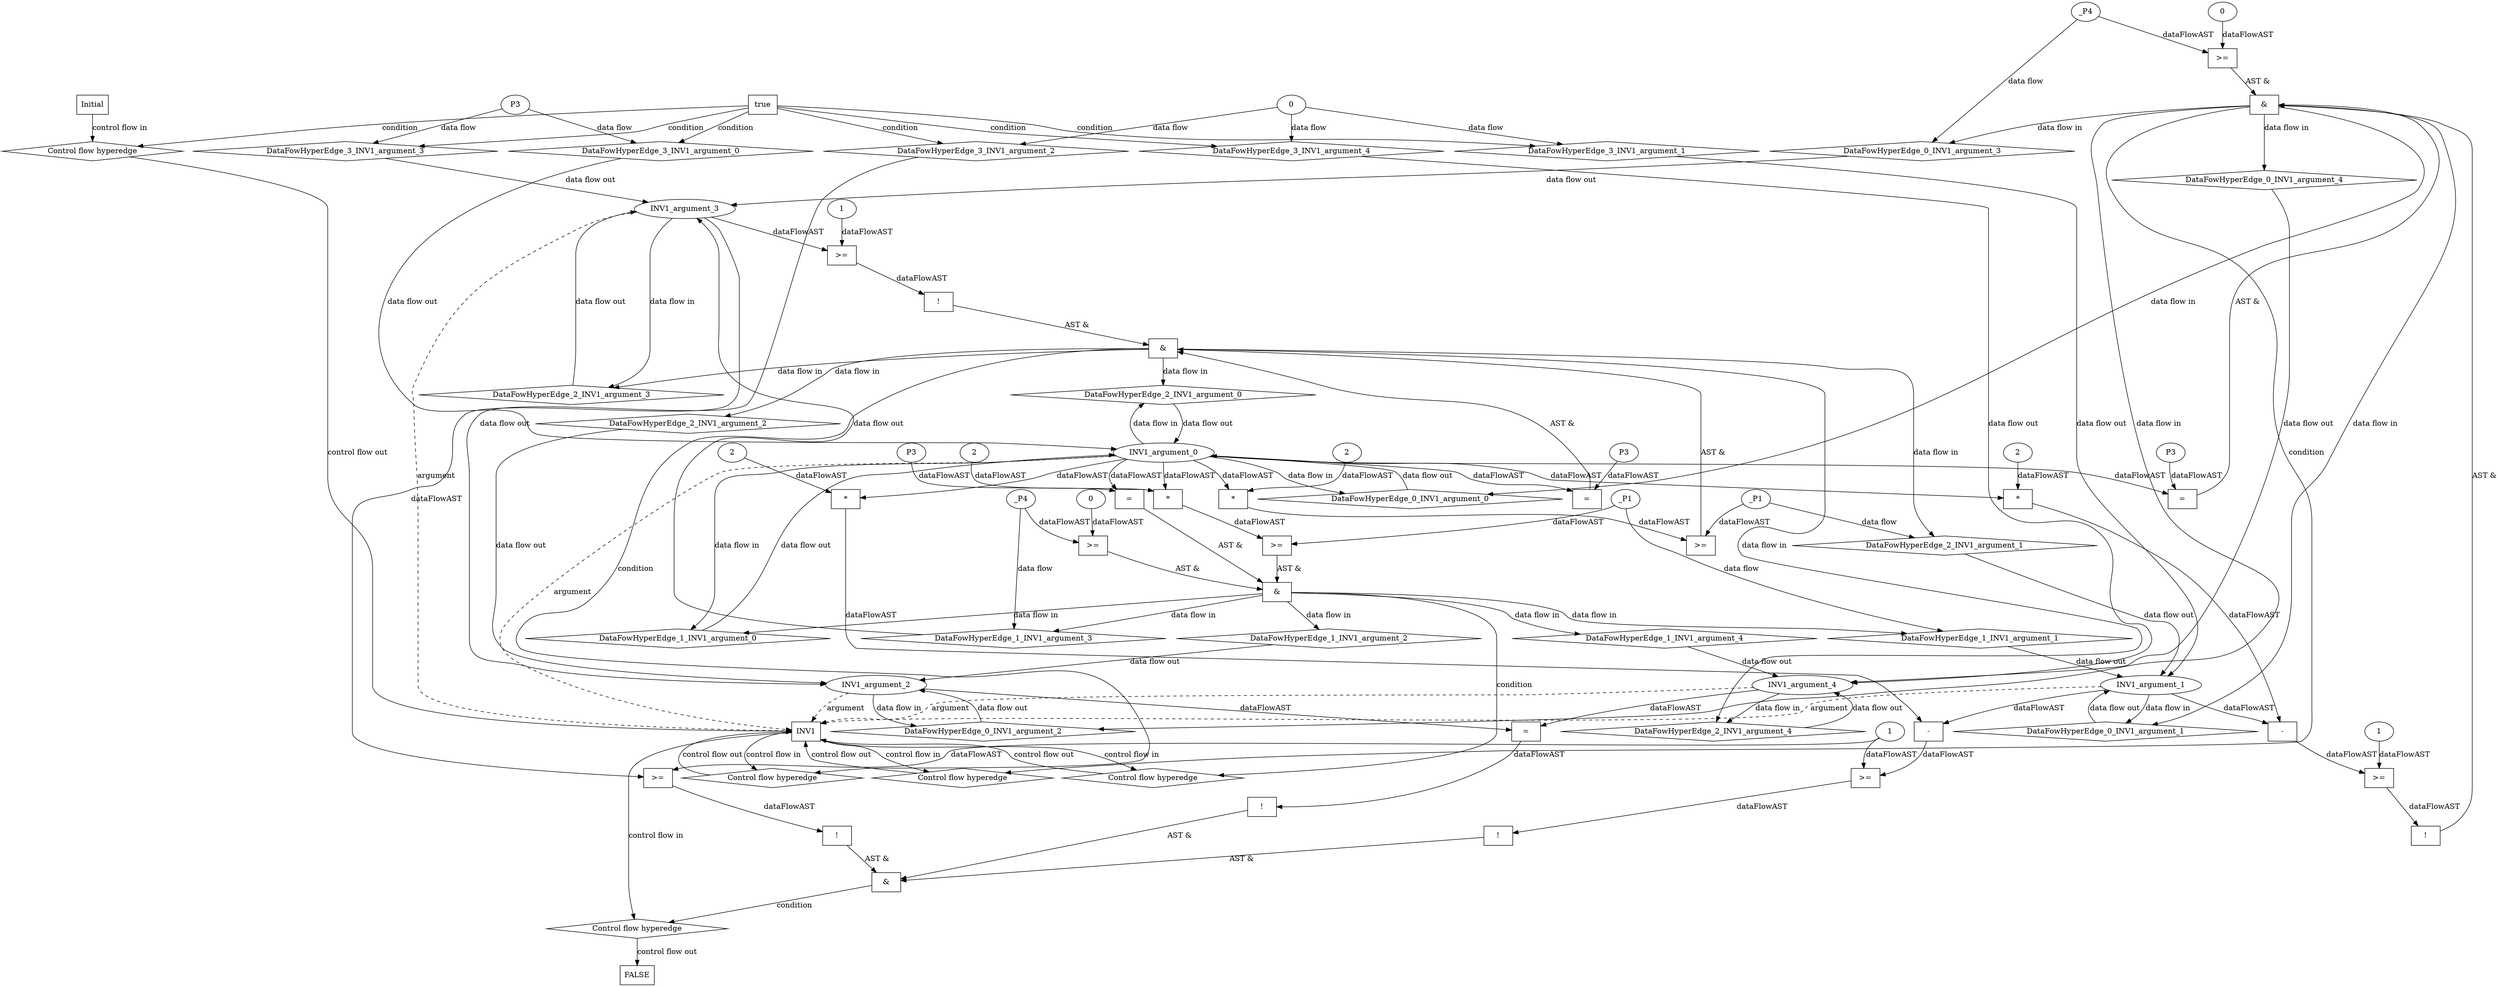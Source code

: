 digraph dag {
"INV1" [label="INV1" nodeName="INV1" class=cfn  shape="rect"];
FALSE [label="FALSE" nodeName=FALSE class=cfn  shape="rect"];
Initial [label="Initial" nodeName=Initial class=cfn  shape="rect"];
ControlFowHyperEdge_0 [label="Control flow hyperedge" nodeName=ControlFowHyperEdge_0 class=controlFlowHyperEdge shape="diamond"];
"INV1" -> ControlFowHyperEdge_0 [label="control flow in"]
ControlFowHyperEdge_0 -> "INV1" [label="control flow out"]
ControlFowHyperEdge_1 [label="Control flow hyperedge" nodeName=ControlFowHyperEdge_1 class=controlFlowHyperEdge shape="diamond"];
"INV1" -> ControlFowHyperEdge_1 [label="control flow in"]
ControlFowHyperEdge_1 -> "INV1" [label="control flow out"]
ControlFowHyperEdge_2 [label="Control flow hyperedge" nodeName=ControlFowHyperEdge_2 class=controlFlowHyperEdge shape="diamond"];
"INV1" -> ControlFowHyperEdge_2 [label="control flow in"]
ControlFowHyperEdge_2 -> "INV1" [label="control flow out"]
ControlFowHyperEdge_3 [label="Control flow hyperedge" nodeName=ControlFowHyperEdge_3 class=controlFlowHyperEdge shape="diamond"];
"Initial" -> ControlFowHyperEdge_3 [label="control flow in"]
ControlFowHyperEdge_3 -> "INV1" [label="control flow out"]
ControlFowHyperEdge_4 [label="Control flow hyperedge" nodeName=ControlFowHyperEdge_4 class=controlFlowHyperEdge shape="diamond"];
"INV1" -> ControlFowHyperEdge_4 [label="control flow in"]
ControlFowHyperEdge_4 -> "FALSE" [label="control flow out"]
"INV1_argument_0" [label="INV1_argument_0" nodeName=argument0 class=argument  head="INV1" shape="oval"];
"INV1_argument_0" -> "INV1"[label="argument" style="dashed"]
"INV1_argument_1" [label="INV1_argument_1" nodeName=argument1 class=argument  head="INV1" shape="oval"];
"INV1_argument_1" -> "INV1"[label="argument" style="dashed"]
"INV1_argument_2" [label="INV1_argument_2" nodeName=argument2 class=argument  head="INV1" shape="oval"];
"INV1_argument_2" -> "INV1"[label="argument" style="dashed"]
"INV1_argument_3" [label="INV1_argument_3" nodeName=argument3 class=argument  head="INV1" shape="oval"];
"INV1_argument_3" -> "INV1"[label="argument" style="dashed"]
"INV1_argument_4" [label="INV1_argument_4" nodeName=argument4 class=argument  head="INV1" shape="oval"];
"INV1_argument_4" -> "INV1"[label="argument" style="dashed"]

"xxxINV1___INV1_0xxx_and" [label="&" nodeName="xxxINV1___INV1_0xxx_and" class=Operator shape="rect"];
"xxxINV1___INV1_0xxxguard_0_node_0" [label="!" nodeName="xxxINV1___INV1_0xxxguard_0_node_0" class=Operator shape="rect"];
"xxxINV1___INV1_0xxxguard_0_node_1" [label=">=" nodeName="xxxINV1___INV1_0xxxguard_0_node_1" class=Operator  shape="rect"];
"xxxINV1___INV1_0xxxguard_0_node_2" [label="-" nodeName="xxxINV1___INV1_0xxxguard_0_node_2" class= Operator shape="rect"];
"xxxINV1___INV1_0xxxguard_0_node_3" [label="*" nodeName="xxxINV1___INV1_0xxxguard_0_node_3" class=Operator  shape="rect"];
"xxxINV1___INV1_0xxxguard_0_node_4" [label="2" nodeName="xxxINV1___INV1_0xxxguard_0_node_4" class=Coeff ];
"xxxINV1___INV1_0xxxguard_0_node_7" [label="1" nodeName="xxxINV1___INV1_0xxxguard_0_node_7" class=Literal ];
"xxxINV1___INV1_0xxxguard_0_node_1" -> "xxxINV1___INV1_0xxxguard_0_node_0"[label="dataFlowAST"]
"xxxINV1___INV1_0xxxguard_0_node_2" -> "xxxINV1___INV1_0xxxguard_0_node_1"[label="dataFlowAST"]
"xxxINV1___INV1_0xxxguard_0_node_7" -> "xxxINV1___INV1_0xxxguard_0_node_1"[label="dataFlowAST"]
"xxxINV1___INV1_0xxxguard_0_node_3" -> "xxxINV1___INV1_0xxxguard_0_node_2"[label="dataFlowAST"]
"INV1_argument_1" -> "xxxINV1___INV1_0xxxguard_0_node_2"[label="dataFlowAST"]
"xxxINV1___INV1_0xxxguard_0_node_4" -> "xxxINV1___INV1_0xxxguard_0_node_3"[label="dataFlowAST"]
"INV1_argument_0" -> "xxxINV1___INV1_0xxxguard_0_node_3"[label="dataFlowAST"]

"xxxINV1___INV1_0xxxguard_0_node_0" -> "xxxINV1___INV1_0xxx_and" [label="AST &"];
"xxxINV1___INV1_0xxxguard1_node_0" [label=">=" nodeName="xxxINV1___INV1_0xxxguard1_node_0" class=Operator  shape="rect"];
"xxxINV1___INV1_0xxxguard1_node_2" [label="0" nodeName="xxxINV1___INV1_0xxxguard1_node_2" class=Literal ];
"xxxINV1___INV1_0xxxdataFlow_0_node_0" -> "xxxINV1___INV1_0xxxguard1_node_0"[label="dataFlowAST"]
"xxxINV1___INV1_0xxxguard1_node_2" -> "xxxINV1___INV1_0xxxguard1_node_0"[label="dataFlowAST"]

"xxxINV1___INV1_0xxxguard1_node_0" -> "xxxINV1___INV1_0xxx_and" [label="AST &"];
"xxxINV1___INV1_0xxxguard2_node_0" [label="=" nodeName="xxxINV1___INV1_0xxxguard2_node_0" class=Operator  shape="rect"];
"xxxINV1___INV1_0xxxguard2_node_1" [label="P3" nodeName="xxxINV1___INV1_0xxxguard2_node_1" class=Constant ];
"xxxINV1___INV1_0xxxguard2_node_1" -> "xxxINV1___INV1_0xxxguard2_node_0"[label="dataFlowAST"]
"INV1_argument_0" -> "xxxINV1___INV1_0xxxguard2_node_0"[label="dataFlowAST"]

"xxxINV1___INV1_0xxxguard2_node_0" -> "xxxINV1___INV1_0xxx_and" [label="AST &"];
"xxxINV1___INV1_0xxx_and" -> "ControlFowHyperEdge_0" [label="condition"];
"xxxINV1___INV1_0xxxdataFlow_0_node_0" [label="_P4" nodeName="xxxINV1___INV1_0xxxdataFlow_0_node_0" class=Constant ];

"xxxINV1___INV1_0xxxdataFlow_0_node_0" -> "DataFowHyperEdge_0_INV1_argument_3" [label="data flow"];
"xxxINV1___INV1_1xxx_and" [label="&" nodeName="xxxINV1___INV1_1xxx_and" class=Operator shape="rect"];
"xxxINV1___INV1_1xxxguard_0_node_0" [label=">=" nodeName="xxxINV1___INV1_1xxxguard_0_node_0" class=Operator  shape="rect"];
"xxxINV1___INV1_1xxxguard_0_node_2" [label="0" nodeName="xxxINV1___INV1_1xxxguard_0_node_2" class=Literal ];
"xxxINV1___INV1_1xxxdataFlow1_node_0" -> "xxxINV1___INV1_1xxxguard_0_node_0"[label="dataFlowAST"]
"xxxINV1___INV1_1xxxguard_0_node_2" -> "xxxINV1___INV1_1xxxguard_0_node_0"[label="dataFlowAST"]

"xxxINV1___INV1_1xxxguard_0_node_0" -> "xxxINV1___INV1_1xxx_and" [label="AST &"];
"xxxINV1___INV1_1xxxguard1_node_0" [label=">=" nodeName="xxxINV1___INV1_1xxxguard1_node_0" class=Operator  shape="rect"];
"xxxINV1___INV1_1xxxguard1_node_1" [label="*" nodeName="xxxINV1___INV1_1xxxguard1_node_1" class=Operator  shape="rect"];
"xxxINV1___INV1_1xxxguard1_node_2" [label="2" nodeName="xxxINV1___INV1_1xxxguard1_node_2" class=Coeff ];
"xxxINV1___INV1_1xxxguard1_node_1" -> "xxxINV1___INV1_1xxxguard1_node_0"[label="dataFlowAST"]
"xxxINV1___INV1_1xxxdataFlow_0_node_0" -> "xxxINV1___INV1_1xxxguard1_node_0"[label="dataFlowAST"]
"xxxINV1___INV1_1xxxguard1_node_2" -> "xxxINV1___INV1_1xxxguard1_node_1"[label="dataFlowAST"]
"INV1_argument_0" -> "xxxINV1___INV1_1xxxguard1_node_1"[label="dataFlowAST"]

"xxxINV1___INV1_1xxxguard1_node_0" -> "xxxINV1___INV1_1xxx_and" [label="AST &"];
"xxxINV1___INV1_1xxxguard2_node_0" [label="=" nodeName="xxxINV1___INV1_1xxxguard2_node_0" class=Operator  shape="rect"];
"xxxINV1___INV1_1xxxguard2_node_1" [label="P3" nodeName="xxxINV1___INV1_1xxxguard2_node_1" class=Constant ];
"xxxINV1___INV1_1xxxguard2_node_1" -> "xxxINV1___INV1_1xxxguard2_node_0"[label="dataFlowAST"]
"INV1_argument_0" -> "xxxINV1___INV1_1xxxguard2_node_0"[label="dataFlowAST"]

"xxxINV1___INV1_1xxxguard2_node_0" -> "xxxINV1___INV1_1xxx_and" [label="AST &"];
"xxxINV1___INV1_1xxx_and" -> "ControlFowHyperEdge_1" [label="condition"];
"xxxINV1___INV1_1xxxdataFlow_0_node_0" [label="_P1" nodeName="xxxINV1___INV1_1xxxdataFlow_0_node_0" class=Constant ];

"xxxINV1___INV1_1xxxdataFlow_0_node_0" -> "DataFowHyperEdge_1_INV1_argument_1" [label="data flow"];
"xxxINV1___INV1_1xxxdataFlow1_node_0" [label="_P4" nodeName="xxxINV1___INV1_1xxxdataFlow1_node_0" class=Constant ];

"xxxINV1___INV1_1xxxdataFlow1_node_0" -> "DataFowHyperEdge_1_INV1_argument_3" [label="data flow"];
"xxxINV1___INV1_2xxx_and" [label="&" nodeName="xxxINV1___INV1_2xxx_and" class=Operator shape="rect"];
"xxxINV1___INV1_2xxxguard_0_node_0" [label="!" nodeName="xxxINV1___INV1_2xxxguard_0_node_0" class=Operator shape="rect"];
"xxxINV1___INV1_2xxxguard_0_node_1" [label=">=" nodeName="xxxINV1___INV1_2xxxguard_0_node_1" class=Operator  shape="rect"];
"xxxINV1___INV1_2xxxguard_0_node_3" [label="1" nodeName="xxxINV1___INV1_2xxxguard_0_node_3" class=Literal ];
"xxxINV1___INV1_2xxxguard_0_node_1" -> "xxxINV1___INV1_2xxxguard_0_node_0"[label="dataFlowAST"]
"INV1_argument_3" -> "xxxINV1___INV1_2xxxguard_0_node_1"[label="dataFlowAST"]
"xxxINV1___INV1_2xxxguard_0_node_3" -> "xxxINV1___INV1_2xxxguard_0_node_1"[label="dataFlowAST"]

"xxxINV1___INV1_2xxxguard_0_node_0" -> "xxxINV1___INV1_2xxx_and" [label="AST &"];
"xxxINV1___INV1_2xxxguard1_node_0" [label=">=" nodeName="xxxINV1___INV1_2xxxguard1_node_0" class=Operator  shape="rect"];
"xxxINV1___INV1_2xxxguard1_node_1" [label="*" nodeName="xxxINV1___INV1_2xxxguard1_node_1" class=Operator  shape="rect"];
"xxxINV1___INV1_2xxxguard1_node_2" [label="2" nodeName="xxxINV1___INV1_2xxxguard1_node_2" class=Coeff ];
"xxxINV1___INV1_2xxxguard1_node_1" -> "xxxINV1___INV1_2xxxguard1_node_0"[label="dataFlowAST"]
"xxxINV1___INV1_2xxxdataFlow_0_node_0" -> "xxxINV1___INV1_2xxxguard1_node_0"[label="dataFlowAST"]
"xxxINV1___INV1_2xxxguard1_node_2" -> "xxxINV1___INV1_2xxxguard1_node_1"[label="dataFlowAST"]
"INV1_argument_0" -> "xxxINV1___INV1_2xxxguard1_node_1"[label="dataFlowAST"]

"xxxINV1___INV1_2xxxguard1_node_0" -> "xxxINV1___INV1_2xxx_and" [label="AST &"];
"xxxINV1___INV1_2xxxguard2_node_0" [label="=" nodeName="xxxINV1___INV1_2xxxguard2_node_0" class=Operator  shape="rect"];
"xxxINV1___INV1_2xxxguard2_node_1" [label="P3" nodeName="xxxINV1___INV1_2xxxguard2_node_1" class=Constant ];
"xxxINV1___INV1_2xxxguard2_node_1" -> "xxxINV1___INV1_2xxxguard2_node_0"[label="dataFlowAST"]
"INV1_argument_0" -> "xxxINV1___INV1_2xxxguard2_node_0"[label="dataFlowAST"]

"xxxINV1___INV1_2xxxguard2_node_0" -> "xxxINV1___INV1_2xxx_and" [label="AST &"];
"xxxINV1___INV1_2xxx_and" -> "ControlFowHyperEdge_2" [label="condition"];
"xxxINV1___INV1_2xxxdataFlow_0_node_0" [label="_P1" nodeName="xxxINV1___INV1_2xxxdataFlow_0_node_0" class=Constant ];

"xxxINV1___INV1_2xxxdataFlow_0_node_0" -> "DataFowHyperEdge_2_INV1_argument_1" [label="data flow"];
"true_3" [label="true" nodeName="true_3" class=true shape="rect"];
"true_3" -> "ControlFowHyperEdge_3" [label="condition"];
"xxxINV1___Initial_3xxxdataFlow_0_node_0" [label="0" nodeName="xxxINV1___Initial_3xxxdataFlow_0_node_0" class=Literal ];

"xxxINV1___Initial_3xxxdataFlow_0_node_0" -> "DataFowHyperEdge_3_INV1_argument_4" [label="data flow"];

"xxxINV1___Initial_3xxxdataFlow_0_node_0" -> "DataFowHyperEdge_3_INV1_argument_1" [label="data flow"];

"xxxINV1___Initial_3xxxdataFlow_0_node_0" -> "DataFowHyperEdge_3_INV1_argument_2" [label="data flow"];
"xxxINV1___Initial_3xxxdataFlow3_node_0" [label="P3" nodeName="xxxINV1___Initial_3xxxdataFlow3_node_0" class=Constant ];

"xxxINV1___Initial_3xxxdataFlow3_node_0" -> "DataFowHyperEdge_3_INV1_argument_3" [label="data flow"];

"xxxINV1___Initial_3xxxdataFlow3_node_0" -> "DataFowHyperEdge_3_INV1_argument_0" [label="data flow"];
"xxxFALSE___INV1_4xxx_and" [label="&" nodeName="xxxFALSE___INV1_4xxx_and" class=Operator shape="rect"];
"xxxFALSE___INV1_4xxxguard_0_node_0" [label="!" nodeName="xxxFALSE___INV1_4xxxguard_0_node_0" class=Operator shape="rect"];
"xxxFALSE___INV1_4xxxguard_0_node_1" [label="=" nodeName="xxxFALSE___INV1_4xxxguard_0_node_1" class=Operator  shape="rect"];
"xxxFALSE___INV1_4xxxguard_0_node_1" -> "xxxFALSE___INV1_4xxxguard_0_node_0"[label="dataFlowAST"]
"INV1_argument_2" -> "xxxFALSE___INV1_4xxxguard_0_node_1"[label="dataFlowAST"]
"INV1_argument_4" -> "xxxFALSE___INV1_4xxxguard_0_node_1"[label="dataFlowAST"]

"xxxFALSE___INV1_4xxxguard_0_node_0" -> "xxxFALSE___INV1_4xxx_and" [label="AST &"];
"xxxFALSE___INV1_4xxxguard1_node_0" [label="!" nodeName="xxxFALSE___INV1_4xxxguard1_node_0" class=Operator shape="rect"];
"xxxFALSE___INV1_4xxxguard1_node_1" [label=">=" nodeName="xxxFALSE___INV1_4xxxguard1_node_1" class=Operator  shape="rect"];
"xxxFALSE___INV1_4xxxguard1_node_2" [label="-" nodeName="xxxFALSE___INV1_4xxxguard1_node_2" class= Operator shape="rect"];
"xxxFALSE___INV1_4xxxguard1_node_3" [label="*" nodeName="xxxFALSE___INV1_4xxxguard1_node_3" class=Operator  shape="rect"];
"xxxFALSE___INV1_4xxxguard1_node_4" [label="2" nodeName="xxxFALSE___INV1_4xxxguard1_node_4" class=Coeff ];
"xxxFALSE___INV1_4xxxguard1_node_7" [label="1" nodeName="xxxFALSE___INV1_4xxxguard1_node_7" class=Literal ];
"xxxFALSE___INV1_4xxxguard1_node_1" -> "xxxFALSE___INV1_4xxxguard1_node_0"[label="dataFlowAST"]
"xxxFALSE___INV1_4xxxguard1_node_2" -> "xxxFALSE___INV1_4xxxguard1_node_1"[label="dataFlowAST"]
"xxxFALSE___INV1_4xxxguard1_node_7" -> "xxxFALSE___INV1_4xxxguard1_node_1"[label="dataFlowAST"]
"xxxFALSE___INV1_4xxxguard1_node_3" -> "xxxFALSE___INV1_4xxxguard1_node_2"[label="dataFlowAST"]
"INV1_argument_1" -> "xxxFALSE___INV1_4xxxguard1_node_2"[label="dataFlowAST"]
"xxxFALSE___INV1_4xxxguard1_node_4" -> "xxxFALSE___INV1_4xxxguard1_node_3"[label="dataFlowAST"]
"INV1_argument_0" -> "xxxFALSE___INV1_4xxxguard1_node_3"[label="dataFlowAST"]

"xxxFALSE___INV1_4xxxguard1_node_0" -> "xxxFALSE___INV1_4xxx_and" [label="AST &"];
"xxxFALSE___INV1_4xxxguard2_node_0" [label="!" nodeName="xxxFALSE___INV1_4xxxguard2_node_0" class=Operator shape="rect"];
"xxxFALSE___INV1_4xxxguard2_node_1" [label=">=" nodeName="xxxFALSE___INV1_4xxxguard2_node_1" class=Operator  shape="rect"];
"xxxFALSE___INV1_4xxxguard2_node_1" -> "xxxFALSE___INV1_4xxxguard2_node_0"[label="dataFlowAST"]
"INV1_argument_3" -> "xxxFALSE___INV1_4xxxguard2_node_1"[label="dataFlowAST"]
"xxxFALSE___INV1_4xxxguard1_node_7" -> "xxxFALSE___INV1_4xxxguard2_node_1"[label="dataFlowAST"]

"xxxFALSE___INV1_4xxxguard2_node_0" -> "xxxFALSE___INV1_4xxx_and" [label="AST &"];
"xxxFALSE___INV1_4xxx_and" -> "ControlFowHyperEdge_4" [label="condition"];
"DataFowHyperEdge_0_INV1_argument_0" [label="DataFowHyperEdge_0_INV1_argument_0" nodeName="DataFowHyperEdge_0_INV1_argument_0" class=DataFlowHyperedge shape="diamond"];
"DataFowHyperEdge_0_INV1_argument_0" -> "INV1_argument_0"[label="data flow out"]
"xxxINV1___INV1_0xxx_and" -> "DataFowHyperEdge_0_INV1_argument_0"[label="data flow in"]
"DataFowHyperEdge_0_INV1_argument_1" [label="DataFowHyperEdge_0_INV1_argument_1" nodeName="DataFowHyperEdge_0_INV1_argument_1" class=DataFlowHyperedge shape="diamond"];
"DataFowHyperEdge_0_INV1_argument_1" -> "INV1_argument_1"[label="data flow out"]
"xxxINV1___INV1_0xxx_and" -> "DataFowHyperEdge_0_INV1_argument_1"[label="data flow in"]
"DataFowHyperEdge_0_INV1_argument_2" [label="DataFowHyperEdge_0_INV1_argument_2" nodeName="DataFowHyperEdge_0_INV1_argument_2" class=DataFlowHyperedge shape="diamond"];
"DataFowHyperEdge_0_INV1_argument_2" -> "INV1_argument_2"[label="data flow out"]
"xxxINV1___INV1_0xxx_and" -> "DataFowHyperEdge_0_INV1_argument_2"[label="data flow in"]
"DataFowHyperEdge_0_INV1_argument_3" [label="DataFowHyperEdge_0_INV1_argument_3" nodeName="DataFowHyperEdge_0_INV1_argument_3" class=DataFlowHyperedge shape="diamond"];
"DataFowHyperEdge_0_INV1_argument_3" -> "INV1_argument_3"[label="data flow out"]
"xxxINV1___INV1_0xxx_and" -> "DataFowHyperEdge_0_INV1_argument_3"[label="data flow in"]
"DataFowHyperEdge_0_INV1_argument_4" [label="DataFowHyperEdge_0_INV1_argument_4" nodeName="DataFowHyperEdge_0_INV1_argument_4" class=DataFlowHyperedge shape="diamond"];
"DataFowHyperEdge_0_INV1_argument_4" -> "INV1_argument_4"[label="data flow out"]
"xxxINV1___INV1_0xxx_and" -> "DataFowHyperEdge_0_INV1_argument_4"[label="data flow in"]
"DataFowHyperEdge_1_INV1_argument_0" [label="DataFowHyperEdge_1_INV1_argument_0" nodeName="DataFowHyperEdge_1_INV1_argument_0" class=DataFlowHyperedge shape="diamond"];
"DataFowHyperEdge_1_INV1_argument_0" -> "INV1_argument_0"[label="data flow out"]
"xxxINV1___INV1_1xxx_and" -> "DataFowHyperEdge_1_INV1_argument_0"[label="data flow in"]
"DataFowHyperEdge_1_INV1_argument_1" [label="DataFowHyperEdge_1_INV1_argument_1" nodeName="DataFowHyperEdge_1_INV1_argument_1" class=DataFlowHyperedge shape="diamond"];
"DataFowHyperEdge_1_INV1_argument_1" -> "INV1_argument_1"[label="data flow out"]
"xxxINV1___INV1_1xxx_and" -> "DataFowHyperEdge_1_INV1_argument_1"[label="data flow in"]
"DataFowHyperEdge_1_INV1_argument_2" [label="DataFowHyperEdge_1_INV1_argument_2" nodeName="DataFowHyperEdge_1_INV1_argument_2" class=DataFlowHyperedge shape="diamond"];
"DataFowHyperEdge_1_INV1_argument_2" -> "INV1_argument_2"[label="data flow out"]
"xxxINV1___INV1_1xxx_and" -> "DataFowHyperEdge_1_INV1_argument_2"[label="data flow in"]
"DataFowHyperEdge_1_INV1_argument_3" [label="DataFowHyperEdge_1_INV1_argument_3" nodeName="DataFowHyperEdge_1_INV1_argument_3" class=DataFlowHyperedge shape="diamond"];
"DataFowHyperEdge_1_INV1_argument_3" -> "INV1_argument_3"[label="data flow out"]
"xxxINV1___INV1_1xxx_and" -> "DataFowHyperEdge_1_INV1_argument_3"[label="data flow in"]
"DataFowHyperEdge_1_INV1_argument_4" [label="DataFowHyperEdge_1_INV1_argument_4" nodeName="DataFowHyperEdge_1_INV1_argument_4" class=DataFlowHyperedge shape="diamond"];
"DataFowHyperEdge_1_INV1_argument_4" -> "INV1_argument_4"[label="data flow out"]
"xxxINV1___INV1_1xxx_and" -> "DataFowHyperEdge_1_INV1_argument_4"[label="data flow in"]
"DataFowHyperEdge_2_INV1_argument_0" [label="DataFowHyperEdge_2_INV1_argument_0" nodeName="DataFowHyperEdge_2_INV1_argument_0" class=DataFlowHyperedge shape="diamond"];
"DataFowHyperEdge_2_INV1_argument_0" -> "INV1_argument_0"[label="data flow out"]
"xxxINV1___INV1_2xxx_and" -> "DataFowHyperEdge_2_INV1_argument_0"[label="data flow in"]
"DataFowHyperEdge_2_INV1_argument_1" [label="DataFowHyperEdge_2_INV1_argument_1" nodeName="DataFowHyperEdge_2_INV1_argument_1" class=DataFlowHyperedge shape="diamond"];
"DataFowHyperEdge_2_INV1_argument_1" -> "INV1_argument_1"[label="data flow out"]
"xxxINV1___INV1_2xxx_and" -> "DataFowHyperEdge_2_INV1_argument_1"[label="data flow in"]
"DataFowHyperEdge_2_INV1_argument_2" [label="DataFowHyperEdge_2_INV1_argument_2" nodeName="DataFowHyperEdge_2_INV1_argument_2" class=DataFlowHyperedge shape="diamond"];
"DataFowHyperEdge_2_INV1_argument_2" -> "INV1_argument_2"[label="data flow out"]
"xxxINV1___INV1_2xxx_and" -> "DataFowHyperEdge_2_INV1_argument_2"[label="data flow in"]
"DataFowHyperEdge_2_INV1_argument_3" [label="DataFowHyperEdge_2_INV1_argument_3" nodeName="DataFowHyperEdge_2_INV1_argument_3" class=DataFlowHyperedge shape="diamond"];
"DataFowHyperEdge_2_INV1_argument_3" -> "INV1_argument_3"[label="data flow out"]
"xxxINV1___INV1_2xxx_and" -> "DataFowHyperEdge_2_INV1_argument_3"[label="data flow in"]
"DataFowHyperEdge_2_INV1_argument_4" [label="DataFowHyperEdge_2_INV1_argument_4" nodeName="DataFowHyperEdge_2_INV1_argument_4" class=DataFlowHyperedge shape="diamond"];
"DataFowHyperEdge_2_INV1_argument_4" -> "INV1_argument_4"[label="data flow out"]
"xxxINV1___INV1_2xxx_and" -> "DataFowHyperEdge_2_INV1_argument_4"[label="data flow in"]
"DataFowHyperEdge_3_INV1_argument_0" [label="DataFowHyperEdge_3_INV1_argument_0" nodeName="DataFowHyperEdge_3_INV1_argument_0" class=DataFlowHyperedge shape="diamond"];
"DataFowHyperEdge_3_INV1_argument_0" -> "INV1_argument_0"[label="data flow out"]
"true_3" -> "DataFowHyperEdge_3_INV1_argument_0" [label="condition"];
"DataFowHyperEdge_3_INV1_argument_1" [label="DataFowHyperEdge_3_INV1_argument_1" nodeName="DataFowHyperEdge_3_INV1_argument_1" class=DataFlowHyperedge shape="diamond"];
"DataFowHyperEdge_3_INV1_argument_1" -> "INV1_argument_1"[label="data flow out"]
"true_3" -> "DataFowHyperEdge_3_INV1_argument_1" [label="condition"];
"DataFowHyperEdge_3_INV1_argument_2" [label="DataFowHyperEdge_3_INV1_argument_2" nodeName="DataFowHyperEdge_3_INV1_argument_2" class=DataFlowHyperedge shape="diamond"];
"DataFowHyperEdge_3_INV1_argument_2" -> "INV1_argument_2"[label="data flow out"]
"true_3" -> "DataFowHyperEdge_3_INV1_argument_2" [label="condition"];
"DataFowHyperEdge_3_INV1_argument_3" [label="DataFowHyperEdge_3_INV1_argument_3" nodeName="DataFowHyperEdge_3_INV1_argument_3" class=DataFlowHyperedge shape="diamond"];
"DataFowHyperEdge_3_INV1_argument_3" -> "INV1_argument_3"[label="data flow out"]
"true_3" -> "DataFowHyperEdge_3_INV1_argument_3" [label="condition"];
"DataFowHyperEdge_3_INV1_argument_4" [label="DataFowHyperEdge_3_INV1_argument_4" nodeName="DataFowHyperEdge_3_INV1_argument_4" class=DataFlowHyperedge shape="diamond"];
"DataFowHyperEdge_3_INV1_argument_4" -> "INV1_argument_4"[label="data flow out"]
"true_3" -> "DataFowHyperEdge_3_INV1_argument_4" [label="condition"];
"INV1_argument_0" -> "DataFowHyperEdge_0_INV1_argument_0"[label="data flow in"]
"INV1_argument_1" -> "DataFowHyperEdge_0_INV1_argument_1"[label="data flow in"]
"INV1_argument_2" -> "DataFowHyperEdge_0_INV1_argument_2"[label="data flow in"]
"INV1_argument_0" -> "DataFowHyperEdge_1_INV1_argument_0"[label="data flow in"]
"INV1_argument_0" -> "DataFowHyperEdge_2_INV1_argument_0"[label="data flow in"]
"INV1_argument_3" -> "DataFowHyperEdge_2_INV1_argument_3"[label="data flow in"]
"INV1_argument_4" -> "DataFowHyperEdge_2_INV1_argument_4"[label="data flow in"]




}
